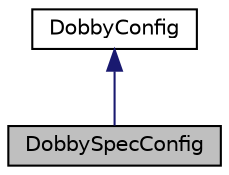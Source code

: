 digraph "DobbySpecConfig"
{
 // LATEX_PDF_SIZE
  edge [fontname="Helvetica",fontsize="10",labelfontname="Helvetica",labelfontsize="10"];
  node [fontname="Helvetica",fontsize="10",shape=record];
  Node1 [label="DobbySpecConfig",height=0.2,width=0.4,color="black", fillcolor="grey75", style="filled", fontcolor="black",tooltip="Takes a JSON formatted spec file in the constructor, parses it and extracts the relevant fields."];
  Node2 -> Node1 [dir="back",color="midnightblue",fontsize="10",style="solid",fontname="Helvetica"];
  Node2 [label="DobbyConfig",height=0.2,width=0.4,color="black", fillcolor="white", style="filled",URL="$classDobbyConfig.html",tooltip="Interface that configuration file parser classes have to implement."];
}

